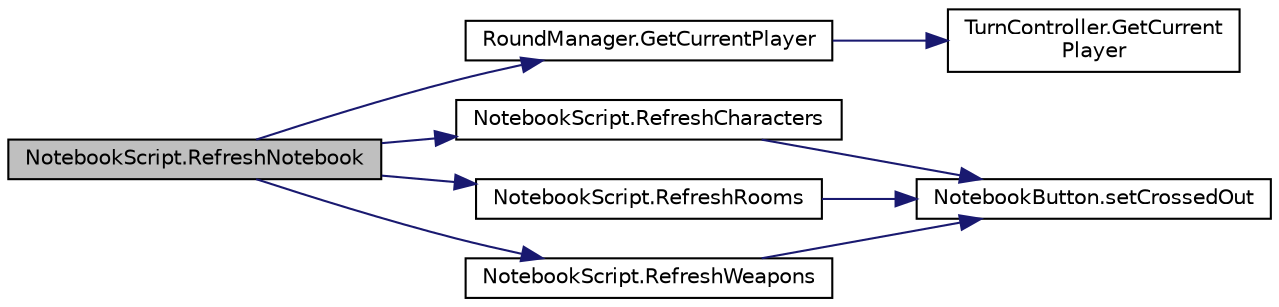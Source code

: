 digraph "NotebookScript.RefreshNotebook"
{
 // LATEX_PDF_SIZE
  edge [fontname="Helvetica",fontsize="10",labelfontname="Helvetica",labelfontsize="10"];
  node [fontname="Helvetica",fontsize="10",shape=record];
  rankdir="LR";
  Node1 [label="NotebookScript.RefreshNotebook",height=0.2,width=0.4,color="black", fillcolor="grey75", style="filled", fontcolor="black",tooltip=" "];
  Node1 -> Node2 [color="midnightblue",fontsize="10",style="solid",fontname="Helvetica"];
  Node2 [label="RoundManager.GetCurrentPlayer",height=0.2,width=0.4,color="black", fillcolor="white", style="filled",URL="$class_round_manager.html#aab3f49a5e05508a8e023a497e763c1c8",tooltip="Gets the player controller for the current player"];
  Node2 -> Node3 [color="midnightblue",fontsize="10",style="solid",fontname="Helvetica"];
  Node3 [label="TurnController.GetCurrent\lPlayer",height=0.2,width=0.4,color="black", fillcolor="white", style="filled",URL="$class_turn_controller.html#af16e42b7e61c5a999291327e2e556caa",tooltip=" "];
  Node1 -> Node4 [color="midnightblue",fontsize="10",style="solid",fontname="Helvetica"];
  Node4 [label="NotebookScript.RefreshCharacters",height=0.2,width=0.4,color="black", fillcolor="white", style="filled",URL="$class_notebook_script.html#a4d3a7148faf9db0faae9b942f01e84b6",tooltip=" "];
  Node4 -> Node5 [color="midnightblue",fontsize="10",style="solid",fontname="Helvetica"];
  Node5 [label="NotebookButton.setCrossedOut",height=0.2,width=0.4,color="black", fillcolor="white", style="filled",URL="$class_notebook_button.html#a3db612f7ac70f28eb24790f27a6f1c82",tooltip=" "];
  Node1 -> Node6 [color="midnightblue",fontsize="10",style="solid",fontname="Helvetica"];
  Node6 [label="NotebookScript.RefreshRooms",height=0.2,width=0.4,color="black", fillcolor="white", style="filled",URL="$class_notebook_script.html#a1ad8770915bffe616f448f1b3cff339f",tooltip=" "];
  Node6 -> Node5 [color="midnightblue",fontsize="10",style="solid",fontname="Helvetica"];
  Node1 -> Node7 [color="midnightblue",fontsize="10",style="solid",fontname="Helvetica"];
  Node7 [label="NotebookScript.RefreshWeapons",height=0.2,width=0.4,color="black", fillcolor="white", style="filled",URL="$class_notebook_script.html#a4d45da2c213d4711991232101154510e",tooltip=" "];
  Node7 -> Node5 [color="midnightblue",fontsize="10",style="solid",fontname="Helvetica"];
}
